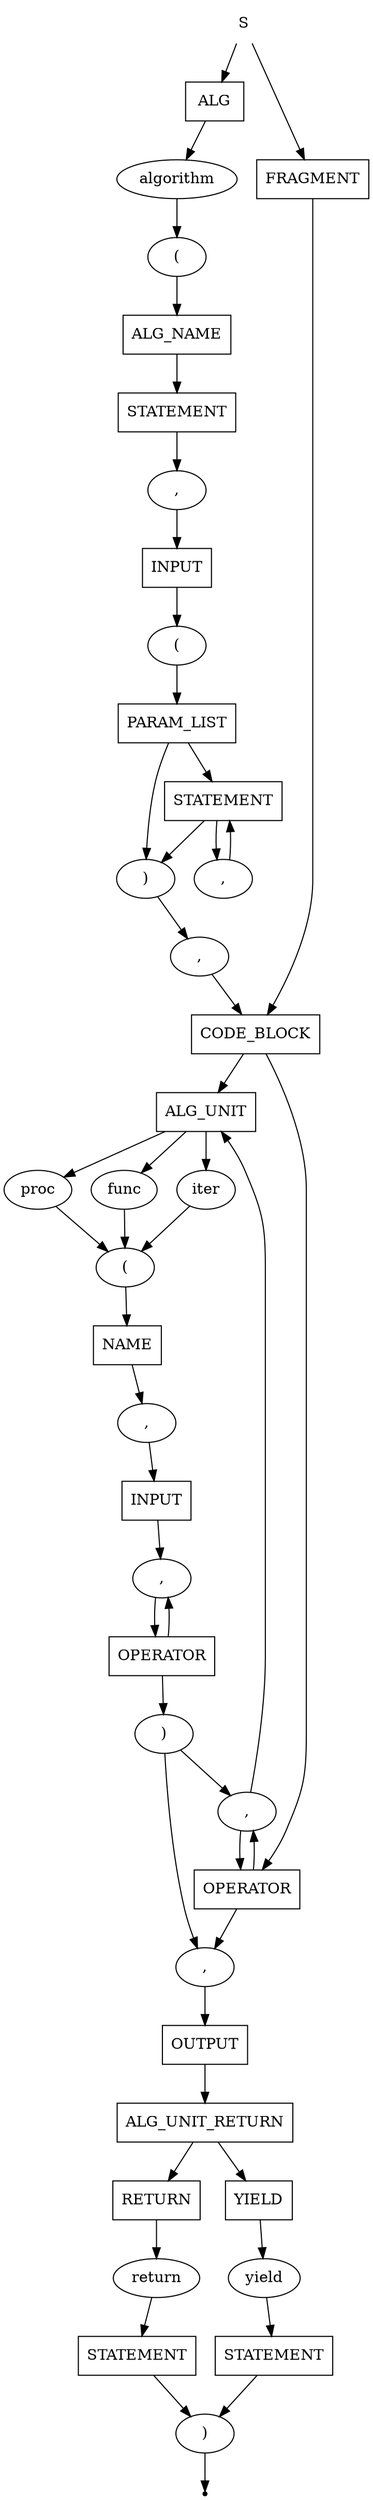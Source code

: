 digraph S {
    start [label=S shape=plaintext]
    alg [label=ALG shape=box]

    statement [label=STATEMENT shape=box]

    algorithm [label=algorithm shape=oval]
    alg_br_open [label="(" shape=oval]
    alg_br_close [label=")" shape=oval]
    alg_name [label=ALG_NAME shape=box]
    alg_comma_1 [label="," shape=oval]
    alg_comma_2 [label="," shape=oval]
    alg_comma_3 [label="," shape=oval]
    input [label=INPUT shape=box]
    code_block [label=CODE_BLOCK shape=box]
    output [label=OUTPUT shape=box]

    return_type [label=ALG_UNIT_RETURN shape=box]
    return [label=RETURN shape=box]
    
    return_command [label="return" shape=oval]
    return_command_statement [label=STATEMENT shape=box]

    yield [label=YIELD shape=box]

    yield_command [label="yield" shape=oval]
    yield_command_statement [label=STATEMENT shape=box]

    input_br_open [label="(" shape=oval]
    input_br_close [label=")" shape=oval]
    param_list [label=PARAM_LIST shape=box]

    param_list_statement [label=STATEMENT shape=box]
    param_list_comma [label="," shape=oval]

    fragment [label=FRAGMENT shape=box]
    end [label="" shape=point]

    alg_unit [label=ALG_UNIT shape=box]

    proc [label=proc shape=oval]
    func [label=func shape=oval]
    iter [label=iter shape=oval]
    alg_unit_br_open [label="(" shape=oval]
    alg_unit_br_close [label=")" shape=oval]
    alg_unit_name [label=NAME shape=box]
    alg_unit_comma_1 [label="," shape=oval]
    alg_unit_comma_2 [label="," shape=oval]
    alg_unit_input [label=INPUT shape=box]
    alg_unit_operator [label=OPERATOR shape=box]

    operator [label=OPERATOR shape=box]
    code_block_comma [label="," shape=oval]






    start -> alg
    start -> fragment
    fragment -> code_block

    alg -> algorithm
    algorithm -> alg_br_open
    alg_br_open -> alg_name
    alg_name -> statement
    statement -> alg_comma_1
    alg_comma_1 -> input

    input -> input_br_open
    input_br_open -> param_list
    input_br_close -> alg_comma_2

    param_list -> param_list_statement
    param_list_statement -> param_list_comma
    param_list_comma -> param_list_statement
    param_list_statement -> input_br_close
    param_list -> input_br_close

    alg_comma_2 -> code_block

    code_block -> alg_unit
    code_block -> operator
    code_block_comma -> alg_unit
    code_block_comma -> operator
    operator -> code_block_comma
    
    alg_unit -> func
    alg_unit -> proc
    alg_unit -> iter
    func -> alg_unit_br_open
    proc -> alg_unit_br_open
    iter -> alg_unit_br_open
    alg_unit_br_open -> alg_unit_name
    alg_unit_name -> alg_unit_comma_1
    alg_unit_comma_1 -> alg_unit_input
    alg_unit_input -> alg_unit_comma_2
    alg_unit_comma_2 -> alg_unit_operator
    alg_unit_operator -> alg_unit_comma_2
    alg_unit_operator -> alg_unit_br_close
    alg_unit_br_close -> code_block_comma
    alg_unit_br_close -> alg_comma_3

    operator -> alg_comma_3

    alg_comma_3 -> output

    output -> return_type
    return_type -> return
    return_type -> yield

    return -> return_command
    return_command -> return_command_statement
    return_command_statement -> alg_br_close
    
    yield -> yield_command
    yield_command -> yield_command_statement
    yield_command_statement -> alg_br_close

    alg_br_close -> end
}

